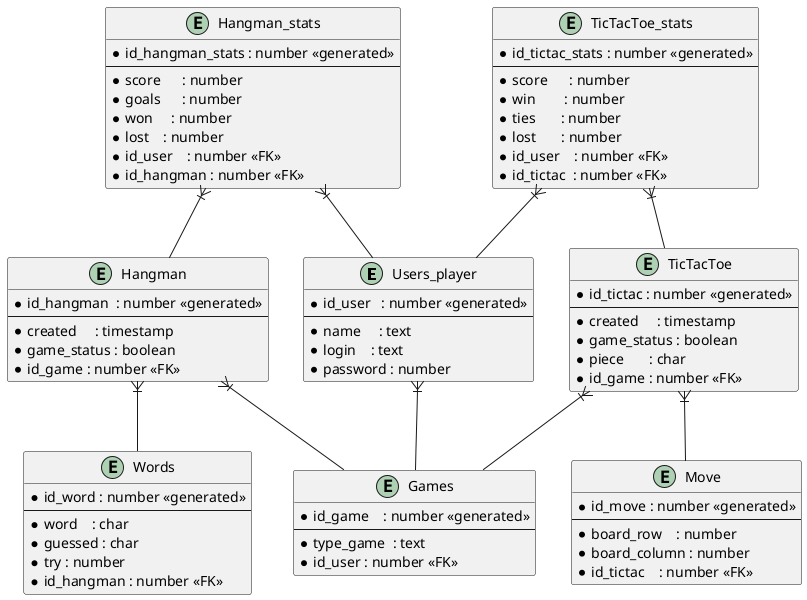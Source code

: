 @startuml ModeloLogico

entity Users_player {
    * id_user   : number <<generated>>
    --
    *  name     : text
    *  login    : text
    *  password : number
}

entity Games {
    * id_game    : number <<generated>>
    --
    * type_game  : text
    * id_user : number <<FK>>
}

entity Hangman {
    *  id_hangman  : number <<generated>>
    --
    *  created     : timestamp
    *  game_status : boolean
    *  id_game : number <<FK>>
}

entity TicTacToe {
    *  id_tictac : number <<generated>>
    --
    *  created     : timestamp
    *  game_status : boolean
    *  piece       : char
    *  id_game : number <<FK>>
}

entity Words {
    *  id_word : number <<generated>>
    --
    *  word    : char
    *  guessed : char
    *  try : number
    *  id_hangman : number <<FK>>
}

entity Move {
    *  id_move : number <<generated>>
    --
    *  board_row    : number
    *  board_column : number
    *  id_tictac    : number <<FK>>
}

entity Hangman_stats {
    *  id_hangman_stats : number <<generated>>
    --
    *  score      : number
    *  goals      : number
    *  won     : number
    *  lost    : number
    *  id_user    : number <<FK>>
    *  id_hangman : number <<FK>>
}

entity TicTacToe_stats {
    *  id_tictac_stats : number <<generated>>
    --
    *  score      : number
    *  win        : number
    *  ties       : number
    *  lost       : number
    *  id_user    : number <<FK>>
    *  id_tictac  : number <<FK>>
}

Hangman }|-- Games
TicTacToe }|-- Games

Users_player }|-- Games  

Hangman }|-- Words
TicTacToe }|-- Move

Hangman_stats }|-- Users_player
Hangman_stats }|-- Hangman

TicTacToe_stats }|-- Users_player
TicTacToe_stats }|-- TicTacToe

@enduml